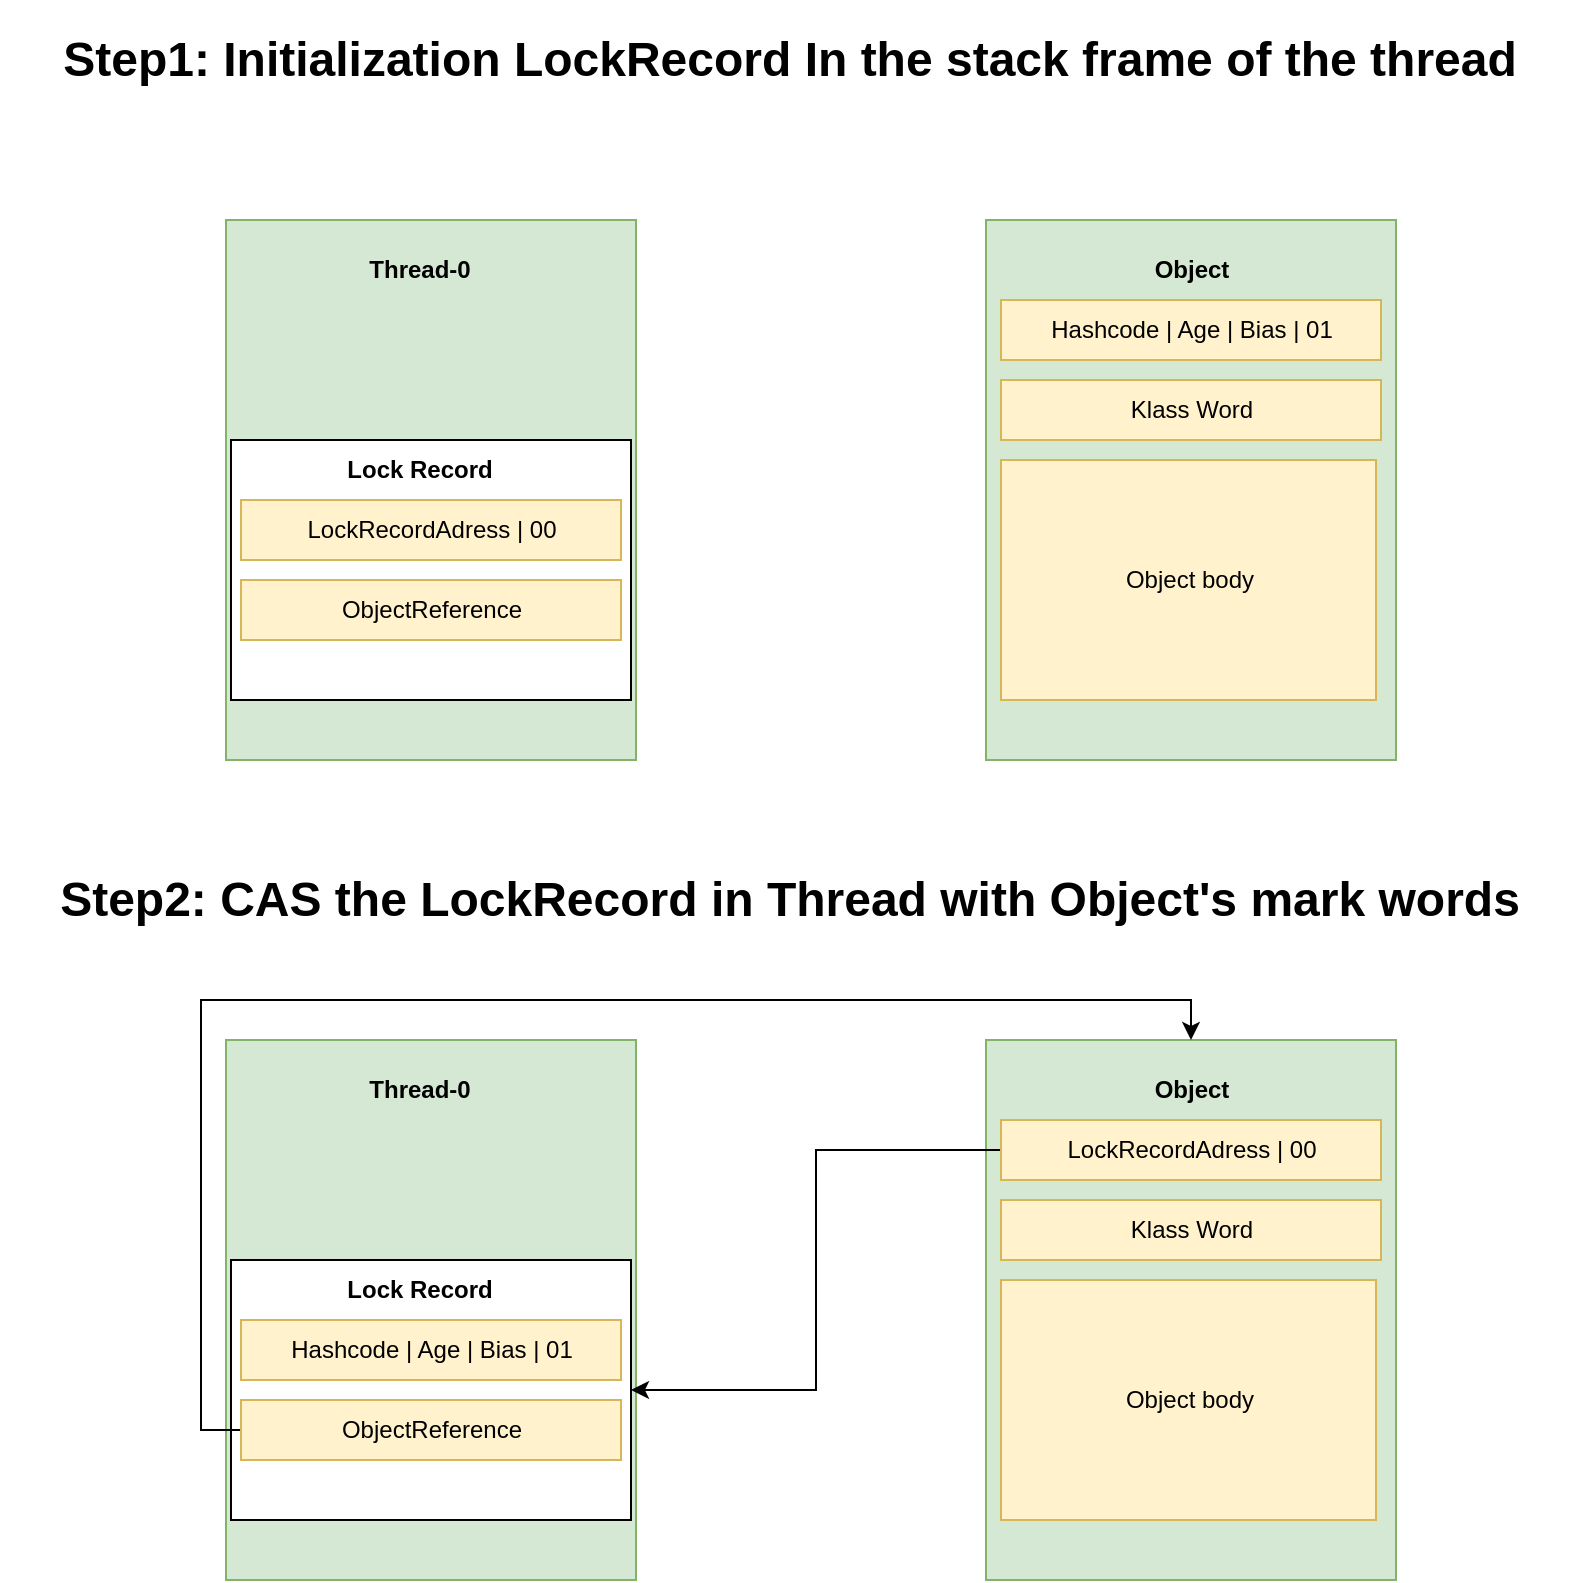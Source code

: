 <mxfile version="25.0.3">
  <diagram name="Page-1" id="_brMOxW13gOM7L24kv3p">
    <mxGraphModel dx="1286" dy="711" grid="1" gridSize="10" guides="1" tooltips="1" connect="1" arrows="1" fold="1" page="1" pageScale="1" pageWidth="850" pageHeight="1100" math="0" shadow="0">
      <root>
        <mxCell id="0" />
        <mxCell id="1" parent="0" />
        <mxCell id="yujFBTIjHt6aEmmd4it8-1" value="" style="rounded=0;whiteSpace=wrap;html=1;fillColor=#d5e8d4;strokeColor=#82b366;" vertex="1" parent="1">
          <mxGeometry x="513" y="130" width="205" height="270" as="geometry" />
        </mxCell>
        <mxCell id="yujFBTIjHt6aEmmd4it8-2" value="&lt;b&gt;Object&lt;/b&gt;" style="text;html=1;align=center;verticalAlign=middle;whiteSpace=wrap;rounded=0;" vertex="1" parent="1">
          <mxGeometry x="585.5" y="140" width="60" height="30" as="geometry" />
        </mxCell>
        <mxCell id="yujFBTIjHt6aEmmd4it8-3" value="Hashcode | Age | Bias | 01" style="rounded=0;whiteSpace=wrap;html=1;fillColor=#fff2cc;strokeColor=#d6b656;" vertex="1" parent="1">
          <mxGeometry x="520.5" y="170" width="190" height="30" as="geometry" />
        </mxCell>
        <mxCell id="yujFBTIjHt6aEmmd4it8-5" value="Klass Word" style="rounded=0;whiteSpace=wrap;html=1;fillColor=#fff2cc;strokeColor=#d6b656;" vertex="1" parent="1">
          <mxGeometry x="520.5" y="210" width="190" height="30" as="geometry" />
        </mxCell>
        <mxCell id="yujFBTIjHt6aEmmd4it8-6" value="Object body" style="rounded=0;whiteSpace=wrap;html=1;fillColor=#fff2cc;strokeColor=#d6b656;" vertex="1" parent="1">
          <mxGeometry x="520.5" y="250" width="187.5" height="120" as="geometry" />
        </mxCell>
        <mxCell id="yujFBTIjHt6aEmmd4it8-7" value="" style="rounded=0;whiteSpace=wrap;html=1;fillColor=#d5e8d4;strokeColor=#82b366;" vertex="1" parent="1">
          <mxGeometry x="133" y="130" width="205" height="270" as="geometry" />
        </mxCell>
        <mxCell id="yujFBTIjHt6aEmmd4it8-8" value="&lt;b&gt;Thread-0&lt;/b&gt;" style="text;html=1;align=center;verticalAlign=middle;whiteSpace=wrap;rounded=0;" vertex="1" parent="1">
          <mxGeometry x="200" y="140" width="60" height="30" as="geometry" />
        </mxCell>
        <mxCell id="yujFBTIjHt6aEmmd4it8-9" value="" style="rounded=0;whiteSpace=wrap;html=1;" vertex="1" parent="1">
          <mxGeometry x="135.5" y="240" width="200" height="130" as="geometry" />
        </mxCell>
        <mxCell id="yujFBTIjHt6aEmmd4it8-10" value="&lt;b&gt;Lock Record&lt;/b&gt;" style="text;html=1;align=center;verticalAlign=middle;whiteSpace=wrap;rounded=0;" vertex="1" parent="1">
          <mxGeometry x="185" y="240" width="90" height="30" as="geometry" />
        </mxCell>
        <mxCell id="yujFBTIjHt6aEmmd4it8-12" value="LockRecordAdress | 00" style="rounded=0;whiteSpace=wrap;html=1;fillColor=#fff2cc;strokeColor=#d6b656;" vertex="1" parent="1">
          <mxGeometry x="140.5" y="270" width="190" height="30" as="geometry" />
        </mxCell>
        <mxCell id="yujFBTIjHt6aEmmd4it8-13" value="ObjectReference" style="rounded=0;whiteSpace=wrap;html=1;fillColor=#fff2cc;strokeColor=#d6b656;" vertex="1" parent="1">
          <mxGeometry x="140.5" y="310" width="190" height="30" as="geometry" />
        </mxCell>
        <mxCell id="yujFBTIjHt6aEmmd4it8-14" value="&lt;b&gt;&lt;font style=&quot;font-size: 24px;&quot;&gt;Step1: Initialization LockRecord In the stack frame of the thread&lt;/font&gt;&lt;/b&gt;" style="text;html=1;align=center;verticalAlign=middle;whiteSpace=wrap;rounded=0;" vertex="1" parent="1">
          <mxGeometry x="20" y="20" width="790" height="60" as="geometry" />
        </mxCell>
        <mxCell id="yujFBTIjHt6aEmmd4it8-15" value="&lt;b&gt;&lt;font style=&quot;font-size: 24px;&quot;&gt;Step2: CAS the LockRecord in Thread with Object&#39;s mark words&lt;/font&gt;&lt;/b&gt;" style="text;html=1;align=center;verticalAlign=middle;whiteSpace=wrap;rounded=0;" vertex="1" parent="1">
          <mxGeometry x="20" y="440" width="790" height="60" as="geometry" />
        </mxCell>
        <mxCell id="yujFBTIjHt6aEmmd4it8-16" value="" style="rounded=0;whiteSpace=wrap;html=1;fillColor=#d5e8d4;strokeColor=#82b366;" vertex="1" parent="1">
          <mxGeometry x="513" y="540" width="205" height="270" as="geometry" />
        </mxCell>
        <mxCell id="yujFBTIjHt6aEmmd4it8-17" value="&lt;b&gt;Object&lt;/b&gt;" style="text;html=1;align=center;verticalAlign=middle;whiteSpace=wrap;rounded=0;" vertex="1" parent="1">
          <mxGeometry x="585.5" y="550" width="60" height="30" as="geometry" />
        </mxCell>
        <mxCell id="yujFBTIjHt6aEmmd4it8-19" value="Klass Word" style="rounded=0;whiteSpace=wrap;html=1;fillColor=#fff2cc;strokeColor=#d6b656;" vertex="1" parent="1">
          <mxGeometry x="520.5" y="620" width="190" height="30" as="geometry" />
        </mxCell>
        <mxCell id="yujFBTIjHt6aEmmd4it8-20" value="Object body" style="rounded=0;whiteSpace=wrap;html=1;fillColor=#fff2cc;strokeColor=#d6b656;" vertex="1" parent="1">
          <mxGeometry x="520.5" y="660" width="187.5" height="120" as="geometry" />
        </mxCell>
        <mxCell id="yujFBTIjHt6aEmmd4it8-21" value="" style="rounded=0;whiteSpace=wrap;html=1;fillColor=#d5e8d4;strokeColor=#82b366;" vertex="1" parent="1">
          <mxGeometry x="133" y="540" width="205" height="270" as="geometry" />
        </mxCell>
        <mxCell id="yujFBTIjHt6aEmmd4it8-22" value="&lt;b&gt;Thread-0&lt;/b&gt;" style="text;html=1;align=center;verticalAlign=middle;whiteSpace=wrap;rounded=0;" vertex="1" parent="1">
          <mxGeometry x="200" y="550" width="60" height="30" as="geometry" />
        </mxCell>
        <mxCell id="yujFBTIjHt6aEmmd4it8-23" value="" style="rounded=0;whiteSpace=wrap;html=1;" vertex="1" parent="1">
          <mxGeometry x="135.5" y="650" width="200" height="130" as="geometry" />
        </mxCell>
        <mxCell id="yujFBTIjHt6aEmmd4it8-24" value="&lt;b&gt;Lock Record&lt;/b&gt;" style="text;html=1;align=center;verticalAlign=middle;whiteSpace=wrap;rounded=0;" vertex="1" parent="1">
          <mxGeometry x="185" y="650" width="90" height="30" as="geometry" />
        </mxCell>
        <mxCell id="yujFBTIjHt6aEmmd4it8-31" style="edgeStyle=orthogonalEdgeStyle;rounded=0;orthogonalLoop=1;jettySize=auto;html=1;exitX=0;exitY=0.5;exitDx=0;exitDy=0;entryX=1;entryY=0.5;entryDx=0;entryDy=0;" edge="1" parent="1" source="yujFBTIjHt6aEmmd4it8-25" target="yujFBTIjHt6aEmmd4it8-23">
          <mxGeometry relative="1" as="geometry" />
        </mxCell>
        <mxCell id="yujFBTIjHt6aEmmd4it8-25" value="LockRecordAdress | 00" style="rounded=0;whiteSpace=wrap;html=1;fillColor=#fff2cc;strokeColor=#d6b656;" vertex="1" parent="1">
          <mxGeometry x="520.5" y="580" width="190" height="30" as="geometry" />
        </mxCell>
        <mxCell id="yujFBTIjHt6aEmmd4it8-30" style="edgeStyle=orthogonalEdgeStyle;rounded=0;orthogonalLoop=1;jettySize=auto;html=1;exitX=0;exitY=0.5;exitDx=0;exitDy=0;entryX=0.5;entryY=0;entryDx=0;entryDy=0;" edge="1" parent="1" source="yujFBTIjHt6aEmmd4it8-26" target="yujFBTIjHt6aEmmd4it8-16">
          <mxGeometry relative="1" as="geometry" />
        </mxCell>
        <mxCell id="yujFBTIjHt6aEmmd4it8-26" value="ObjectReference" style="rounded=0;whiteSpace=wrap;html=1;fillColor=#fff2cc;strokeColor=#d6b656;" vertex="1" parent="1">
          <mxGeometry x="140.5" y="720" width="190" height="30" as="geometry" />
        </mxCell>
        <mxCell id="yujFBTIjHt6aEmmd4it8-27" value="Hashcode | Age | Bias | 01" style="rounded=0;whiteSpace=wrap;html=1;fillColor=#fff2cc;strokeColor=#d6b656;" vertex="1" parent="1">
          <mxGeometry x="140.5" y="680" width="190" height="30" as="geometry" />
        </mxCell>
      </root>
    </mxGraphModel>
  </diagram>
</mxfile>
